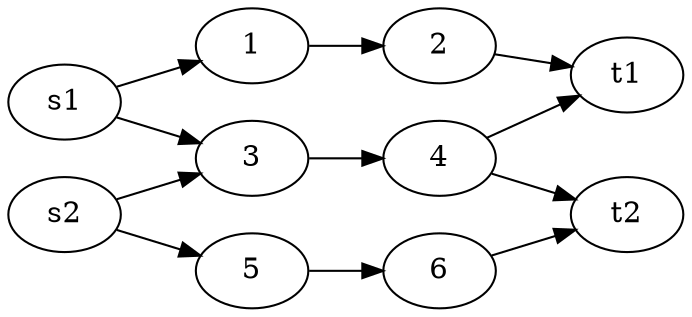 digraph g {
  rankdir="LR";  
  s1 -> 1 -> 2 -> t1;
  s2 -> 5 -> 6 -> t2;
  s1 -> 3;
  s2 -> 3;
  3 -> 4;
  4 -> t1;
  4-> t2;
}
